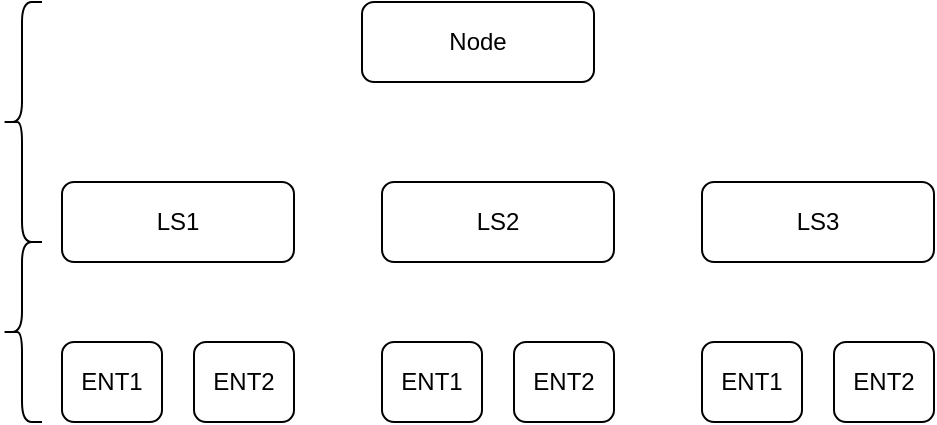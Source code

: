 <mxfile version="15.8.7" type="github">
  <diagram id="FPbtGPluSUEM7qVPP3g_" name="Page-1">
    <mxGraphModel dx="1038" dy="583" grid="1" gridSize="10" guides="1" tooltips="1" connect="1" arrows="1" fold="1" page="1" pageScale="1" pageWidth="827" pageHeight="1169" math="0" shadow="0">
      <root>
        <mxCell id="0" />
        <mxCell id="1" parent="0" />
        <mxCell id="1D3tvNDJF3jT0A6tG9uk-1" value="Node" style="rounded=1;whiteSpace=wrap;html=1;" vertex="1" parent="1">
          <mxGeometry x="380" y="230" width="116" height="40" as="geometry" />
        </mxCell>
        <mxCell id="1D3tvNDJF3jT0A6tG9uk-2" value="LS1" style="rounded=1;whiteSpace=wrap;html=1;" vertex="1" parent="1">
          <mxGeometry x="230" y="320" width="116" height="40" as="geometry" />
        </mxCell>
        <mxCell id="1D3tvNDJF3jT0A6tG9uk-3" value="LS2" style="rounded=1;whiteSpace=wrap;html=1;" vertex="1" parent="1">
          <mxGeometry x="390" y="320" width="116" height="40" as="geometry" />
        </mxCell>
        <mxCell id="1D3tvNDJF3jT0A6tG9uk-4" value="LS3" style="rounded=1;whiteSpace=wrap;html=1;" vertex="1" parent="1">
          <mxGeometry x="550" y="320" width="116" height="40" as="geometry" />
        </mxCell>
        <mxCell id="1D3tvNDJF3jT0A6tG9uk-6" value="ENT1" style="rounded=1;whiteSpace=wrap;html=1;" vertex="1" parent="1">
          <mxGeometry x="230" y="400" width="50" height="40" as="geometry" />
        </mxCell>
        <mxCell id="1D3tvNDJF3jT0A6tG9uk-8" value="ENT2" style="rounded=1;whiteSpace=wrap;html=1;" vertex="1" parent="1">
          <mxGeometry x="296" y="400" width="50" height="40" as="geometry" />
        </mxCell>
        <mxCell id="1D3tvNDJF3jT0A6tG9uk-11" value="ENT1" style="rounded=1;whiteSpace=wrap;html=1;" vertex="1" parent="1">
          <mxGeometry x="390" y="400" width="50" height="40" as="geometry" />
        </mxCell>
        <mxCell id="1D3tvNDJF3jT0A6tG9uk-12" value="ENT2" style="rounded=1;whiteSpace=wrap;html=1;" vertex="1" parent="1">
          <mxGeometry x="456" y="400" width="50" height="40" as="geometry" />
        </mxCell>
        <mxCell id="1D3tvNDJF3jT0A6tG9uk-13" value="ENT1" style="rounded=1;whiteSpace=wrap;html=1;" vertex="1" parent="1">
          <mxGeometry x="550" y="400" width="50" height="40" as="geometry" />
        </mxCell>
        <mxCell id="1D3tvNDJF3jT0A6tG9uk-14" value="ENT2" style="rounded=1;whiteSpace=wrap;html=1;" vertex="1" parent="1">
          <mxGeometry x="616" y="400" width="50" height="40" as="geometry" />
        </mxCell>
        <mxCell id="1D3tvNDJF3jT0A6tG9uk-15" value="" style="shape=curlyBracket;whiteSpace=wrap;html=1;rounded=1;" vertex="1" parent="1">
          <mxGeometry x="200" y="230" width="20" height="120" as="geometry" />
        </mxCell>
        <mxCell id="1D3tvNDJF3jT0A6tG9uk-16" value="" style="shape=curlyBracket;whiteSpace=wrap;html=1;rounded=1;" vertex="1" parent="1">
          <mxGeometry x="200" y="350" width="20" height="90" as="geometry" />
        </mxCell>
      </root>
    </mxGraphModel>
  </diagram>
</mxfile>
